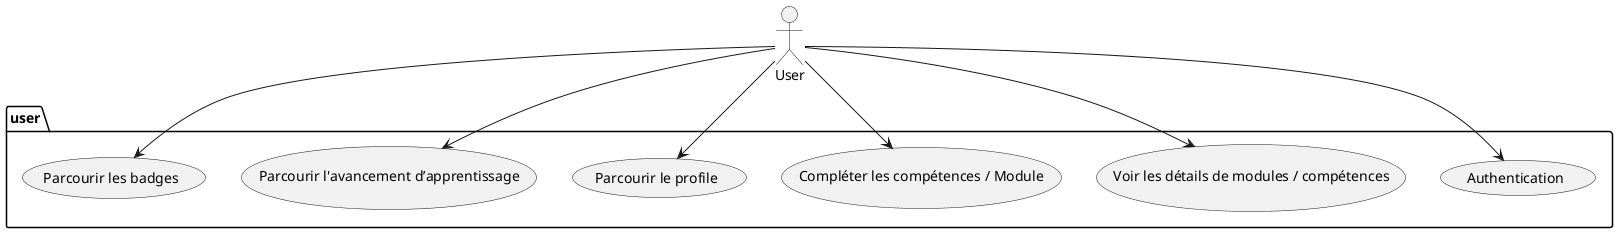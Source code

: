 @startuml

package "user" {
  (Authentication)
  (Voir les détails de modules / compétences)
  (Compléter les compétences / Module)
  (Parcourir le profile)
  (Parcourir l'avancement d’apprentissage)
  (Parcourir les badges)
}

:User: --> (Authentication)
:User: --> (Voir les détails de modules / compétences)
:User: --> (Compléter les compétences / Module)
:User: --> (Parcourir le profile)
:User: --> (Parcourir l'avancement d’apprentissage)
:User: --> (Parcourir les badges)


newpage
package "admin" {
    (Authentication)
    (Gérer les modules et compétences dans chaque module)
    (Voir le progrès des apprenants)
    (Émettre les badges manuellement)
    (Gérer les badges)
}

:Admin: --> (Authentication)
:Admin: --> (Gérer les modules et compétences dans chaque module)
:Admin: --> (Voir le progrès des apprenants)
:Admin: --> (Émettre les badges manuellement)
:Admin: --> (Gérer les badges)

@enduml